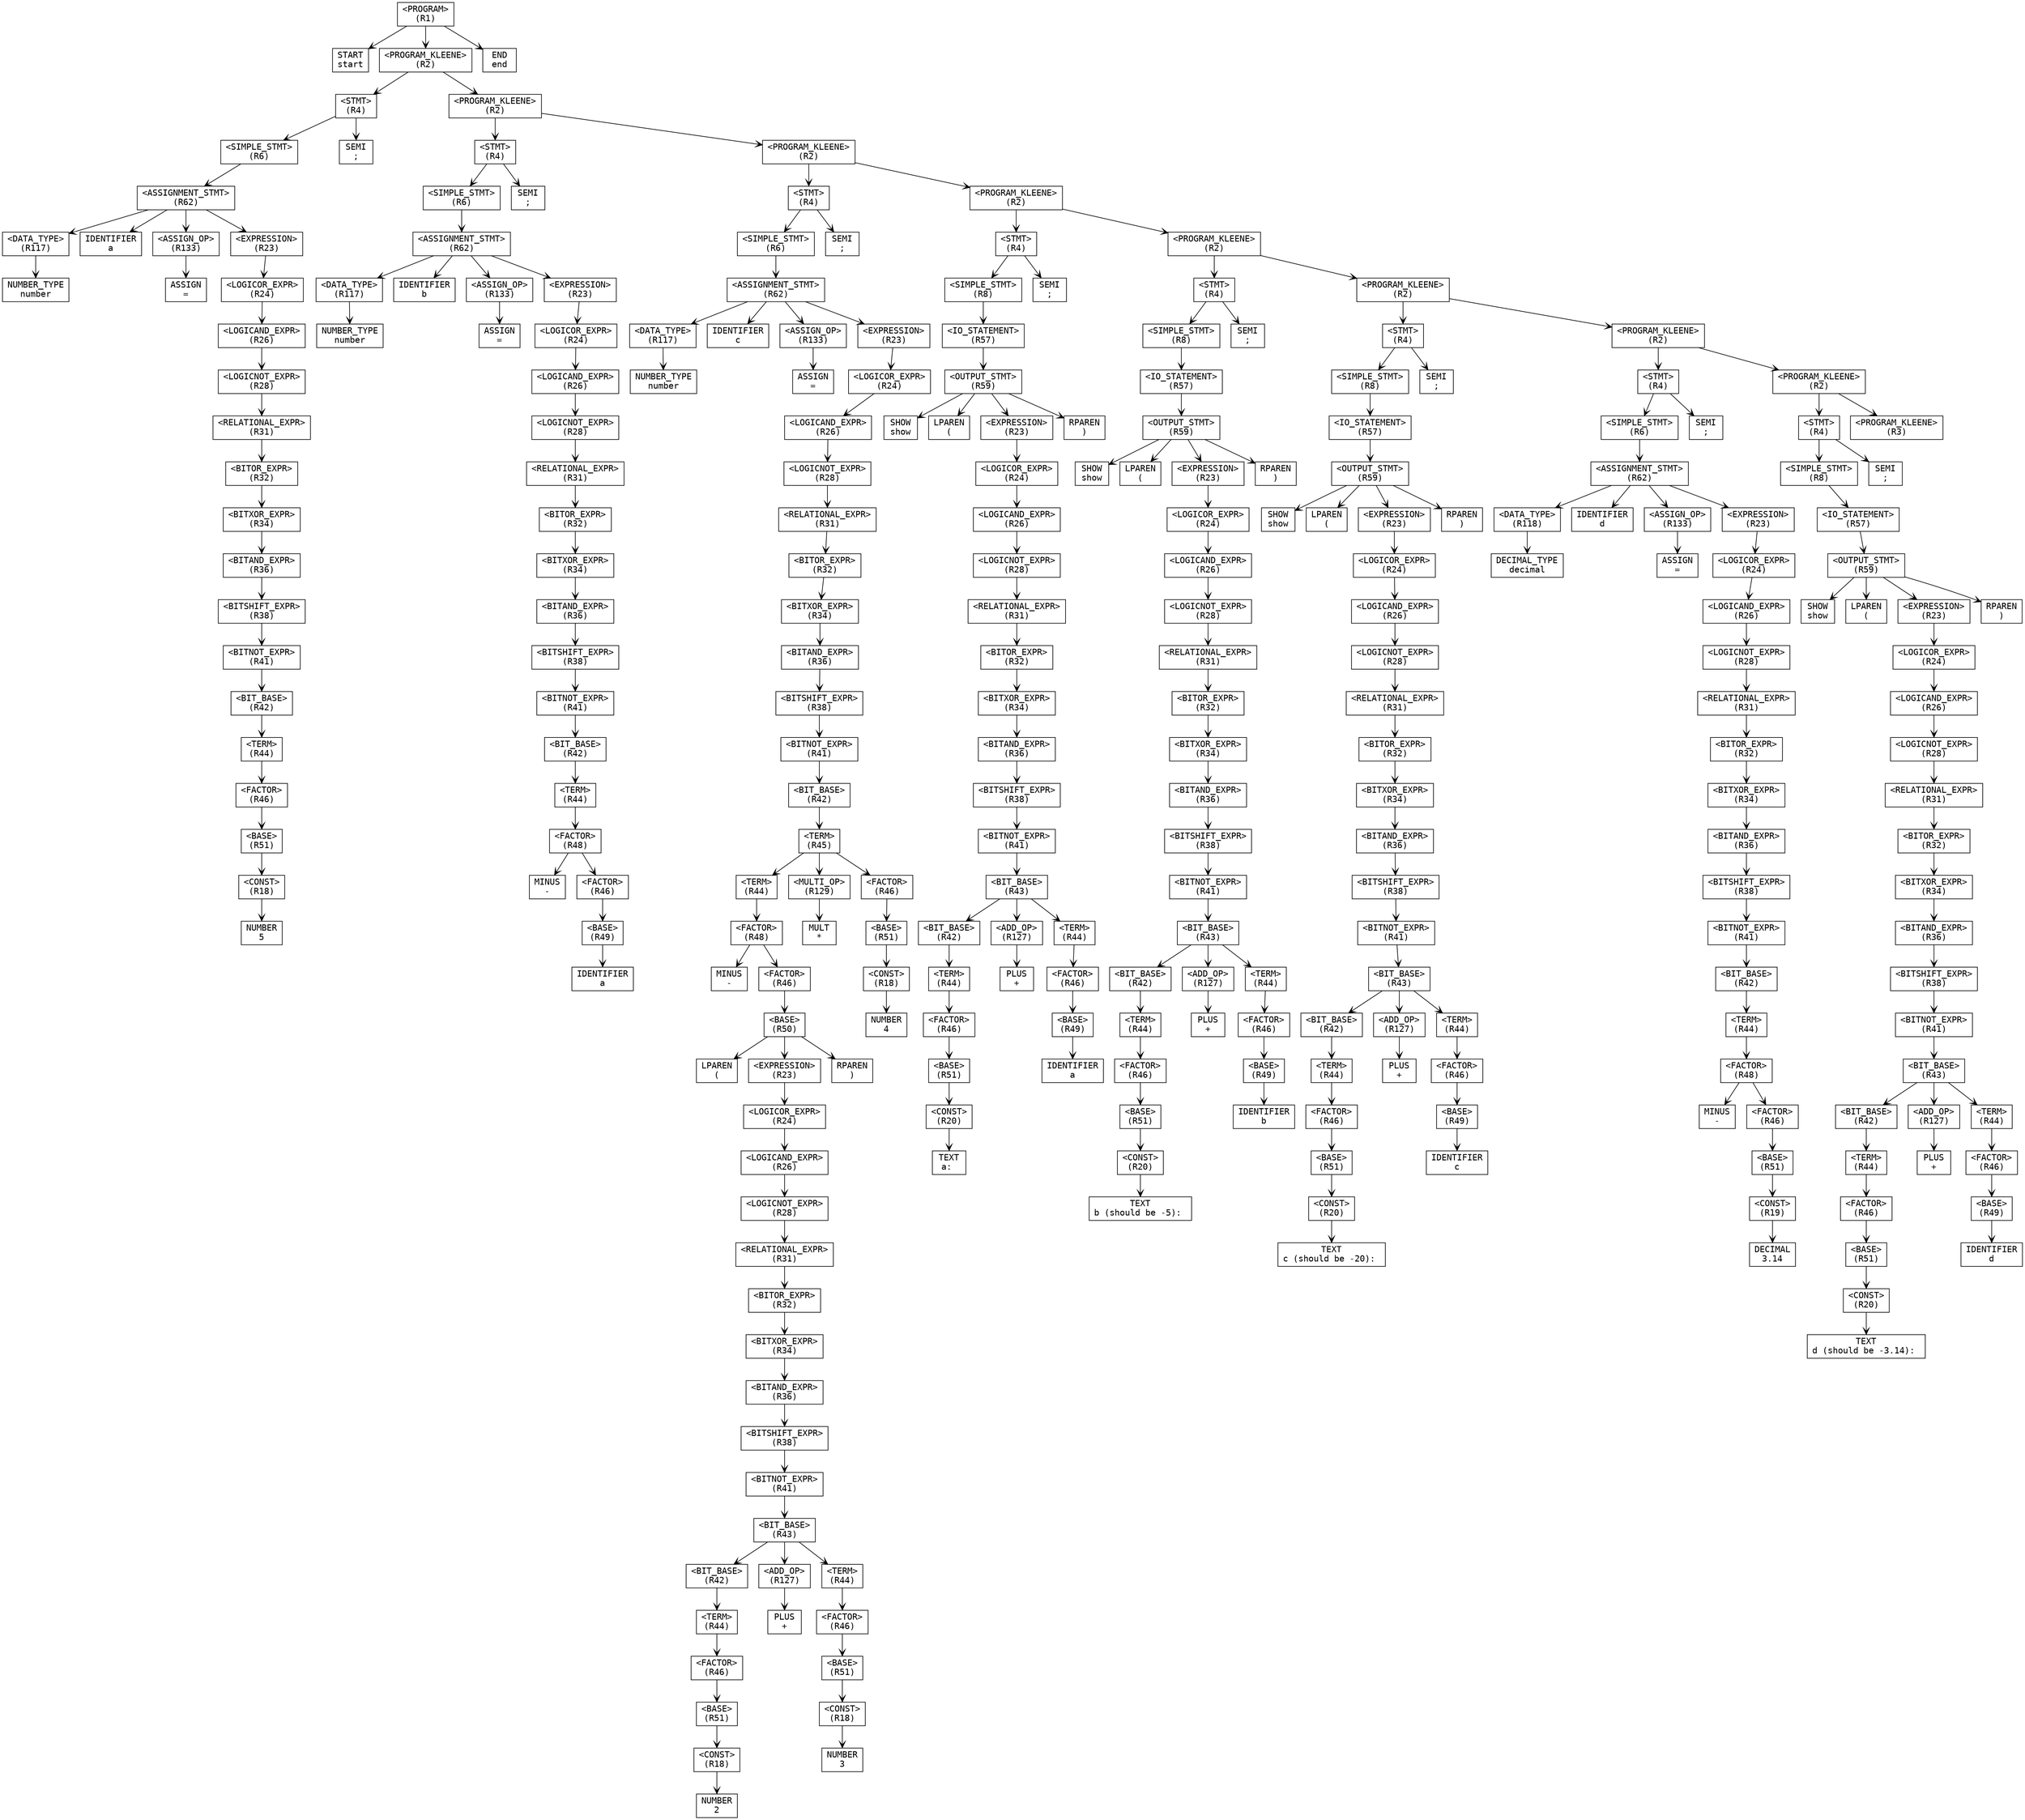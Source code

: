 digraph ParseTree {
  node [shape=box, fontname="Courier"];
  edge [arrowhead=vee];
  n1099975486 [label="<PROGRAM>\n(R1)"];
  n1692310401 [label="START\nstart"];
  n1099975486 -> n1692310401;
  n485081469 [label="<PROGRAM_KLEENE>\n(R2)"];
  n1356608316 [label="<STMT>\n(R4)"];
  n1485080858 [label="<SIMPLE_STMT>\n(R6)"];
  n1182232665 [label="<ASSIGNMENT_STMT>\n(R62)"];
  n340239299 [label="<DATA_TYPE>\n(R117)"];
  n624113572 [label="NUMBER_TYPE\nnumber"];
  n340239299 -> n624113572;
  n1182232665 -> n340239299;
  n1501800001 [label="IDENTIFIER\na"];
  n1182232665 -> n1501800001;
  n604758160 [label="<ASSIGN_OP>\n(R133)"];
  n226166377 [label="ASSIGN\n="];
  n604758160 -> n226166377;
  n1182232665 -> n604758160;
  n826908277 [label="<EXPRESSION>\n(R23)"];
  n1975293875 [label="<LOGICOR_EXPR>\n(R24)"];
  n248047348 [label="<LOGICAND_EXPR>\n(R26)"];
  n1532358922 [label="<LOGICNOT_EXPR>\n(R28)"];
  n638744099 [label="<RELATIONAL_EXPR>\n(R31)"];
  n922905693 [label="<BITOR_EXPR>\n(R32)"];
  n2117387023 [label="<BITXOR_EXPR>\n(R34)"];
  n169717858 [label="<BITAND_EXPR>\n(R36)"];
  n1066101868 [label="<BITSHIFT_EXPR>\n(R38)"];
  n458202948 [label="<BITNOT_EXPR>\n(R41)"];
  n1136331673 [label="<BIT_BASE>\n(R42)"];
  n608316716 [label="<TERM>\n(R44)"];
  n1078910404 [label="<FACTOR>\n(R46)"];
  n664592182 [label="<BASE>\n(R51)"];
  n1012989855 [label="<CONST>\n(R18)"];
  n167681650 [label="NUMBER\n5"];
  n1012989855 -> n167681650;
  n664592182 -> n1012989855;
  n1078910404 -> n664592182;
  n608316716 -> n1078910404;
  n1136331673 -> n608316716;
  n458202948 -> n1136331673;
  n1066101868 -> n458202948;
  n169717858 -> n1066101868;
  n2117387023 -> n169717858;
  n922905693 -> n2117387023;
  n638744099 -> n922905693;
  n1532358922 -> n638744099;
  n248047348 -> n1532358922;
  n1975293875 -> n248047348;
  n826908277 -> n1975293875;
  n1182232665 -> n826908277;
  n1485080858 -> n1182232665;
  n1356608316 -> n1485080858;
  n1063834228 [label="SEMI\n;"];
  n1356608316 -> n1063834228;
  n485081469 -> n1356608316;
  n2127351744 [label="<PROGRAM_KLEENE>\n(R2)"];
  n1164663681 [label="<STMT>\n(R4)"];
  n941314128 [label="<SIMPLE_STMT>\n(R6)"];
  n1092214357 [label="<ASSIGNMENT_STMT>\n(R62)"];
  n1504951161 [label="<DATA_TYPE>\n(R117)"];
  n1176192157 [label="NUMBER_TYPE\nnumber"];
  n1504951161 -> n1176192157;
  n1092214357 -> n1504951161;
  n610276830 [label="IDENTIFIER\nb"];
  n1092214357 -> n610276830;
  n730106993 [label="<ASSIGN_OP>\n(R133)"];
  n1873318411 [label="ASSIGN\n="];
  n730106993 -> n1873318411;
  n1092214357 -> n730106993;
  n1938492623 [label="<EXPRESSION>\n(R23)"];
  n1465985413 [label="<LOGICOR_EXPR>\n(R24)"];
  n1485422620 [label="<LOGICAND_EXPR>\n(R26)"];
  n1939487180 [label="<LOGICNOT_EXPR>\n(R28)"];
  n1482468868 [label="<RELATIONAL_EXPR>\n(R31)"];
  n103778699 [label="<BITOR_EXPR>\n(R32)"];
  n279978098 [label="<BITXOR_EXPR>\n(R34)"];
  n843460593 [label="<BITAND_EXPR>\n(R36)"];
  n265788211 [label="<BITSHIFT_EXPR>\n(R38)"];
  n1976445075 [label="<BITNOT_EXPR>\n(R41)"];
  n1693197800 [label="<BIT_BASE>\n(R42)"];
  n1733732131 [label="<TERM>\n(R44)"];
  n1424729849 [label="<FACTOR>\n(R48)"];
  n1348830791 [label="MINUS\n-"];
  n1424729849 -> n1348830791;
  n1428372166 [label="<FACTOR>\n(R46)"];
  n127852798 [label="<BASE>\n(R49)"];
  n248201882 [label="IDENTIFIER\na"];
  n127852798 -> n248201882;
  n1428372166 -> n127852798;
  n1424729849 -> n1428372166;
  n1733732131 -> n1424729849;
  n1693197800 -> n1733732131;
  n1976445075 -> n1693197800;
  n265788211 -> n1976445075;
  n843460593 -> n265788211;
  n279978098 -> n843460593;
  n103778699 -> n279978098;
  n1482468868 -> n103778699;
  n1939487180 -> n1482468868;
  n1485422620 -> n1939487180;
  n1465985413 -> n1485422620;
  n1938492623 -> n1465985413;
  n1092214357 -> n1938492623;
  n941314128 -> n1092214357;
  n1164663681 -> n941314128;
  n1918937786 [label="SEMI\n;"];
  n1164663681 -> n1918937786;
  n2127351744 -> n1164663681;
  n1054427962 [label="<PROGRAM_KLEENE>\n(R2)"];
  n1311823119 [label="<STMT>\n(R4)"];
  n448496065 [label="<SIMPLE_STMT>\n(R6)"];
  n1836703062 [label="<ASSIGNMENT_STMT>\n(R62)"];
  n428723032 [label="<DATA_TYPE>\n(R117)"];
  n1365114315 [label="NUMBER_TYPE\nnumber"];
  n428723032 -> n1365114315;
  n1836703062 -> n428723032;
  n397331368 [label="IDENTIFIER\nc"];
  n1836703062 -> n397331368;
  n882784102 [label="<ASSIGN_OP>\n(R133)"];
  n1128201638 [label="ASSIGN\n="];
  n882784102 -> n1128201638;
  n1836703062 -> n882784102;
  n2100556719 [label="<EXPRESSION>\n(R23)"];
  n480347178 [label="<LOGICOR_EXPR>\n(R24)"];
  n1505863135 [label="<LOGICAND_EXPR>\n(R26)"];
  n1831252108 [label="<LOGICNOT_EXPR>\n(R28)"];
  n258643980 [label="<RELATIONAL_EXPR>\n(R31)"];
  n536534303 [label="<BITOR_EXPR>\n(R32)"];
  n1262582882 [label="<BITXOR_EXPR>\n(R34)"];
  n331028310 [label="<BITAND_EXPR>\n(R36)"];
  n1221220309 [label="<BITSHIFT_EXPR>\n(R38)"];
  n26307062 [label="<BITNOT_EXPR>\n(R41)"];
  n1106487242 [label="<BIT_BASE>\n(R42)"];
  n179902725 [label="<TERM>\n(R45)"];
  n282559352 [label="<TERM>\n(R44)"];
  n444831309 [label="<FACTOR>\n(R48)"];
  n1175629600 [label="MINUS\n-"];
  n444831309 -> n1175629600;
  n69330902 [label="<FACTOR>\n(R46)"];
  n683763817 [label="<BASE>\n(R50)"];
  n787915458 [label="LPAREN\n("];
  n683763817 -> n787915458;
  n2102289299 [label="<EXPRESSION>\n(R23)"];
  n1985623227 [label="<LOGICOR_EXPR>\n(R24)"];
  n1442547769 [label="<LOGICAND_EXPR>\n(R26)"];
  n1317060854 [label="<LOGICNOT_EXPR>\n(R28)"];
  n1079795790 [label="<RELATIONAL_EXPR>\n(R31)"];
  n1736731410 [label="<BITOR_EXPR>\n(R32)"];
  n1849134491 [label="<BITXOR_EXPR>\n(R34)"];
  n653813723 [label="<BITAND_EXPR>\n(R36)"];
  n92618074 [label="<BITSHIFT_EXPR>\n(R38)"];
  n1100810755 [label="<BITNOT_EXPR>\n(R41)"];
  n328469758 [label="<BIT_BASE>\n(R43)"];
  n1983346664 [label="<BIT_BASE>\n(R42)"];
  n1526004633 [label="<TERM>\n(R44)"];
  n1938833366 [label="<FACTOR>\n(R46)"];
  n1087389350 [label="<BASE>\n(R51)"];
  n227907939 [label="<CONST>\n(R18)"];
  n1891664763 [label="NUMBER\n2"];
  n227907939 -> n1891664763;
  n1087389350 -> n227907939;
  n1938833366 -> n1087389350;
  n1526004633 -> n1938833366;
  n1983346664 -> n1526004633;
  n328469758 -> n1983346664;
  n39611450 [label="<ADD_OP>\n(R127)"];
  n1127765977 [label="PLUS\n+"];
  n39611450 -> n1127765977;
  n328469758 -> n39611450;
  n1657245788 [label="<TERM>\n(R44)"];
  n375921700 [label="<FACTOR>\n(R46)"];
  n1999937391 [label="<BASE>\n(R51)"];
  n1991477455 [label="<CONST>\n(R18)"];
  n682144565 [label="NUMBER\n3"];
  n1991477455 -> n682144565;
  n1999937391 -> n1991477455;
  n375921700 -> n1999937391;
  n1657245788 -> n375921700;
  n328469758 -> n1657245788;
  n1100810755 -> n328469758;
  n92618074 -> n1100810755;
  n653813723 -> n92618074;
  n1849134491 -> n653813723;
  n1736731410 -> n1849134491;
  n1079795790 -> n1736731410;
  n1317060854 -> n1079795790;
  n1442547769 -> n1317060854;
  n1985623227 -> n1442547769;
  n2102289299 -> n1985623227;
  n683763817 -> n2102289299;
  n2121728824 [label="RPAREN\n)"];
  n683763817 -> n2121728824;
  n69330902 -> n683763817;
  n444831309 -> n69330902;
  n282559352 -> n444831309;
  n179902725 -> n282559352;
  n761996414 [label="<MULTI_OP>\n(R129)"];
  n1198798060 [label="MULT\n*"];
  n761996414 -> n1198798060;
  n179902725 -> n761996414;
  n707270188 [label="<FACTOR>\n(R46)"];
  n1820376722 [label="<BASE>\n(R51)"];
  n406601640 [label="<CONST>\n(R18)"];
  n2114566935 [label="NUMBER\n4"];
  n406601640 -> n2114566935;
  n1820376722 -> n406601640;
  n707270188 -> n1820376722;
  n179902725 -> n707270188;
  n1106487242 -> n179902725;
  n26307062 -> n1106487242;
  n1221220309 -> n26307062;
  n331028310 -> n1221220309;
  n1262582882 -> n331028310;
  n536534303 -> n1262582882;
  n258643980 -> n536534303;
  n1831252108 -> n258643980;
  n1505863135 -> n1831252108;
  n480347178 -> n1505863135;
  n2100556719 -> n480347178;
  n1836703062 -> n2100556719;
  n448496065 -> n1836703062;
  n1311823119 -> n448496065;
  n351947660 [label="SEMI\n;"];
  n1311823119 -> n351947660;
  n1054427962 -> n1311823119;
  n2103903151 [label="<PROGRAM_KLEENE>\n(R2)"];
  n73380564 [label="<STMT>\n(R4)"];
  n926773323 [label="<SIMPLE_STMT>\n(R8)"];
  n1910373131 [label="<IO_STATEMENT>\n(R57)"];
  n887289060 [label="<OUTPUT_STMT>\n(R59)"];
  n1297230270 [label="SHOW\nshow"];
  n887289060 -> n1297230270;
  n288470903 [label="LPAREN\n("];
  n887289060 -> n288470903;
  n262800377 [label="<EXPRESSION>\n(R23)"];
  n751604540 [label="<LOGICOR_EXPR>\n(R24)"];
  n1880051906 [label="<LOGICAND_EXPR>\n(R26)"];
  n1822018491 [label="<LOGICNOT_EXPR>\n(R28)"];
  n863217690 [label="<RELATIONAL_EXPR>\n(R31)"];
  n2070845499 [label="<BITOR_EXPR>\n(R32)"];
  n1902989012 [label="<BITXOR_EXPR>\n(R34)"];
  n1401657169 [label="<BITAND_EXPR>\n(R36)"];
  n2107037250 [label="<BITSHIFT_EXPR>\n(R38)"];
  n1924544139 [label="<BITNOT_EXPR>\n(R41)"];
  n1773592039 [label="<BIT_BASE>\n(R43)"];
  n1720250015 [label="<BIT_BASE>\n(R42)"];
  n761729226 [label="<TERM>\n(R44)"];
  n1848015235 [label="<FACTOR>\n(R46)"];
  n824232005 [label="<BASE>\n(R51)"];
  n276636904 [label="<CONST>\n(R20)"];
  n92903277 [label="TEXT\na: "];
  n276636904 -> n92903277;
  n824232005 -> n276636904;
  n1848015235 -> n824232005;
  n761729226 -> n1848015235;
  n1720250015 -> n761729226;
  n1773592039 -> n1720250015;
  n1480461374 [label="<ADD_OP>\n(R127)"];
  n1869321628 [label="PLUS\n+"];
  n1480461374 -> n1869321628;
  n1773592039 -> n1480461374;
  n373864189 [label="<TERM>\n(R44)"];
  n1605593510 [label="<FACTOR>\n(R46)"];
  n2009383314 [label="<BASE>\n(R49)"];
  n1152417155 [label="IDENTIFIER\na"];
  n2009383314 -> n1152417155;
  n1605593510 -> n2009383314;
  n373864189 -> n1605593510;
  n1773592039 -> n373864189;
  n1924544139 -> n1773592039;
  n2107037250 -> n1924544139;
  n1401657169 -> n2107037250;
  n1902989012 -> n1401657169;
  n2070845499 -> n1902989012;
  n863217690 -> n2070845499;
  n1822018491 -> n863217690;
  n1880051906 -> n1822018491;
  n751604540 -> n1880051906;
  n262800377 -> n751604540;
  n887289060 -> n262800377;
  n396149942 [label="RPAREN\n)"];
  n887289060 -> n396149942;
  n1910373131 -> n887289060;
  n926773323 -> n1910373131;
  n73380564 -> n926773323;
  n1403412922 [label="SEMI\n;"];
  n73380564 -> n1403412922;
  n2103903151 -> n73380564;
  n37741069 [label="<PROGRAM_KLEENE>\n(R2)"];
  n1160039340 [label="<STMT>\n(R4)"];
  n879501002 [label="<SIMPLE_STMT>\n(R8)"];
  n1411842636 [label="<IO_STATEMENT>\n(R57)"];
  n695582031 [label="<OUTPUT_STMT>\n(R59)"];
  n1257208422 [label="SHOW\nshow"];
  n695582031 -> n1257208422;
  n505522111 [label="LPAREN\n("];
  n695582031 -> n505522111;
  n1928917845 [label="<EXPRESSION>\n(R23)"];
  n1986246528 [label="<LOGICOR_EXPR>\n(R24)"];
  n1198448480 [label="<LOGICAND_EXPR>\n(R26)"];
  n1415677037 [label="<LOGICNOT_EXPR>\n(R28)"];
  n1630971887 [label="<RELATIONAL_EXPR>\n(R31)"];
  n167957502 [label="<BITOR_EXPR>\n(R32)"];
  n992385025 [label="<BITXOR_EXPR>\n(R34)"];
  n1673273828 [label="<BITAND_EXPR>\n(R36)"];
  n937556899 [label="<BITSHIFT_EXPR>\n(R38)"];
  n727729026 [label="<BITNOT_EXPR>\n(R41)"];
  n604582015 [label="<BIT_BASE>\n(R43)"];
  n641242651 [label="<BIT_BASE>\n(R42)"];
  n507268508 [label="<TERM>\n(R44)"];
  n929653130 [label="<FACTOR>\n(R46)"];
  n1510876624 [label="<BASE>\n(R51)"];
  n946141380 [label="<CONST>\n(R20)"];
  n1153958649 [label="TEXT\nb (should be -5): "];
  n946141380 -> n1153958649;
  n1510876624 -> n946141380;
  n929653130 -> n1510876624;
  n507268508 -> n929653130;
  n641242651 -> n507268508;
  n604582015 -> n641242651;
  n953241307 [label="<ADD_OP>\n(R127)"];
  n324721844 [label="PLUS\n+"];
  n953241307 -> n324721844;
  n604582015 -> n953241307;
  n216507587 [label="<TERM>\n(R44)"];
  n146583660 [label="<FACTOR>\n(R46)"];
  n975802422 [label="<BASE>\n(R49)"];
  n2136163515 [label="IDENTIFIER\nb"];
  n975802422 -> n2136163515;
  n146583660 -> n975802422;
  n216507587 -> n146583660;
  n604582015 -> n216507587;
  n727729026 -> n604582015;
  n937556899 -> n727729026;
  n1673273828 -> n937556899;
  n992385025 -> n1673273828;
  n167957502 -> n992385025;
  n1630971887 -> n167957502;
  n1415677037 -> n1630971887;
  n1198448480 -> n1415677037;
  n1986246528 -> n1198448480;
  n1928917845 -> n1986246528;
  n695582031 -> n1928917845;
  n1319319086 [label="RPAREN\n)"];
  n695582031 -> n1319319086;
  n1411842636 -> n695582031;
  n879501002 -> n1411842636;
  n1160039340 -> n879501002;
  n603050054 [label="SEMI\n;"];
  n1160039340 -> n603050054;
  n37741069 -> n1160039340;
  n1437555758 [label="<PROGRAM_KLEENE>\n(R2)"];
  n809282748 [label="<STMT>\n(R4)"];
  n1736048339 [label="<SIMPLE_STMT>\n(R8)"];
  n1252483482 [label="<IO_STATEMENT>\n(R57)"];
  n1699093196 [label="<OUTPUT_STMT>\n(R59)"];
  n818545556 [label="SHOW\nshow"];
  n1699093196 -> n818545556;
  n418249784 [label="LPAREN\n("];
  n1699093196 -> n418249784;
  n1773659406 [label="<EXPRESSION>\n(R23)"];
  n1014108814 [label="<LOGICOR_EXPR>\n(R24)"];
  n1547989047 [label="<LOGICAND_EXPR>\n(R26)"];
  n725568443 [label="<LOGICNOT_EXPR>\n(R28)"];
  n2113291335 [label="<RELATIONAL_EXPR>\n(R31)"];
  n1362939669 [label="<BITOR_EXPR>\n(R32)"];
  n780585165 [label="<BITXOR_EXPR>\n(R34)"];
  n2134195253 [label="<BITAND_EXPR>\n(R36)"];
  n808356840 [label="<BITSHIFT_EXPR>\n(R38)"];
  n131968671 [label="<BITNOT_EXPR>\n(R41)"];
  n520478217 [label="<BIT_BASE>\n(R43)"];
  n1233620296 [label="<BIT_BASE>\n(R42)"];
  n229781083 [label="<TERM>\n(R44)"];
  n1735508004 [label="<FACTOR>\n(R46)"];
  n1446362965 [label="<BASE>\n(R51)"];
  n590189846 [label="<CONST>\n(R20)"];
  n1072805854 [label="TEXT\nc (should be -20): "];
  n590189846 -> n1072805854;
  n1446362965 -> n590189846;
  n1735508004 -> n1446362965;
  n229781083 -> n1735508004;
  n1233620296 -> n229781083;
  n520478217 -> n1233620296;
  n1458057444 [label="<ADD_OP>\n(R127)"];
  n769454715 [label="PLUS\n+"];
  n1458057444 -> n769454715;
  n520478217 -> n1458057444;
  n1654020083 [label="<TERM>\n(R44)"];
  n1357595448 [label="<FACTOR>\n(R46)"];
  n1192437457 [label="<BASE>\n(R49)"];
  n227953506 [label="IDENTIFIER\nc"];
  n1192437457 -> n227953506;
  n1357595448 -> n1192437457;
  n1654020083 -> n1357595448;
  n520478217 -> n1654020083;
  n131968671 -> n520478217;
  n808356840 -> n131968671;
  n2134195253 -> n808356840;
  n780585165 -> n2134195253;
  n1362939669 -> n780585165;
  n2113291335 -> n1362939669;
  n725568443 -> n2113291335;
  n1547989047 -> n725568443;
  n1014108814 -> n1547989047;
  n1773659406 -> n1014108814;
  n1699093196 -> n1773659406;
  n1575992556 [label="RPAREN\n)"];
  n1699093196 -> n1575992556;
  n1252483482 -> n1699093196;
  n1736048339 -> n1252483482;
  n809282748 -> n1736048339;
  n1469568746 [label="SEMI\n;"];
  n809282748 -> n1469568746;
  n1437555758 -> n809282748;
  n158095207 [label="<PROGRAM_KLEENE>\n(R2)"];
  n916377715 [label="<STMT>\n(R4)"];
  n372642448 [label="<SIMPLE_STMT>\n(R6)"];
  n2147464762 [label="<ASSIGNMENT_STMT>\n(R62)"];
  n348328397 [label="<DATA_TYPE>\n(R118)"];
  n1419658862 [label="DECIMAL_TYPE\ndecimal"];
  n348328397 -> n1419658862;
  n2147464762 -> n348328397;
  n1922727167 [label="IDENTIFIER\nd"];
  n2147464762 -> n1922727167;
  n1893092080 [label="<ASSIGN_OP>\n(R133)"];
  n2090295390 [label="ASSIGN\n="];
  n1893092080 -> n2090295390;
  n2147464762 -> n1893092080;
  n1520231572 [label="<EXPRESSION>\n(R23)"];
  n2076186300 [label="<LOGICOR_EXPR>\n(R24)"];
  n956519166 [label="<LOGICAND_EXPR>\n(R26)"];
  n2127646736 [label="<LOGICNOT_EXPR>\n(R28)"];
  n1138008858 [label="<RELATIONAL_EXPR>\n(R31)"];
  n953825322 [label="<BITOR_EXPR>\n(R32)"];
  n460134765 [label="<BITXOR_EXPR>\n(R34)"];
  n1875413952 [label="<BITAND_EXPR>\n(R36)"];
  n157432144 [label="<BITSHIFT_EXPR>\n(R38)"];
  n1611680574 [label="<BITNOT_EXPR>\n(R41)"];
  n323325984 [label="<BIT_BASE>\n(R42)"];
  n955817731 [label="<TERM>\n(R44)"];
  n541628917 [label="<FACTOR>\n(R48)"];
  n1122205561 [label="MINUS\n-"];
  n541628917 -> n1122205561;
  n2107122581 [label="<FACTOR>\n(R46)"];
  n31767458 [label="<BASE>\n(R51)"];
  n1703353690 [label="<CONST>\n(R19)"];
  n1019657764 [label="DECIMAL\n3.14"];
  n1703353690 -> n1019657764;
  n31767458 -> n1703353690;
  n2107122581 -> n31767458;
  n541628917 -> n2107122581;
  n955817731 -> n541628917;
  n323325984 -> n955817731;
  n1611680574 -> n323325984;
  n157432144 -> n1611680574;
  n1875413952 -> n157432144;
  n460134765 -> n1875413952;
  n953825322 -> n460134765;
  n1138008858 -> n953825322;
  n2127646736 -> n1138008858;
  n956519166 -> n2127646736;
  n2076186300 -> n956519166;
  n1520231572 -> n2076186300;
  n2147464762 -> n1520231572;
  n372642448 -> n2147464762;
  n916377715 -> n372642448;
  n8304290 [label="SEMI\n;"];
  n916377715 -> n8304290;
  n158095207 -> n916377715;
  n618865828 [label="<PROGRAM_KLEENE>\n(R2)"];
  n2043908271 [label="<STMT>\n(R4)"];
  n1894589999 [label="<SIMPLE_STMT>\n(R8)"];
  n97735990 [label="<IO_STATEMENT>\n(R57)"];
  n950572844 [label="<OUTPUT_STMT>\n(R59)"];
  n1570455166 [label="SHOW\nshow"];
  n950572844 -> n1570455166;
  n1155442620 [label="LPAREN\n("];
  n950572844 -> n1155442620;
  n1530605812 [label="<EXPRESSION>\n(R23)"];
  n668388680 [label="<LOGICOR_EXPR>\n(R24)"];
  n599420674 [label="<LOGICAND_EXPR>\n(R26)"];
  n317247374 [label="<LOGICNOT_EXPR>\n(R28)"];
  n274133431 [label="<RELATIONAL_EXPR>\n(R31)"];
  n24892024 [label="<BITOR_EXPR>\n(R32)"];
  n1900637994 [label="<BITXOR_EXPR>\n(R34)"];
  n621369906 [label="<BITAND_EXPR>\n(R36)"];
  n49663085 [label="<BITSHIFT_EXPR>\n(R38)"];
  n1573008985 [label="<BITNOT_EXPR>\n(R41)"];
  n1732780788 [label="<BIT_BASE>\n(R43)"];
  n150944997 [label="<BIT_BASE>\n(R42)"];
  n616894259 [label="<TERM>\n(R44)"];
  n1752798476 [label="<FACTOR>\n(R46)"];
  n1308640629 [label="<BASE>\n(R51)"];
  n1072250948 [label="<CONST>\n(R20)"];
  n869891101 [label="TEXT\nd (should be -3.14): "];
  n1072250948 -> n869891101;
  n1308640629 -> n1072250948;
  n1752798476 -> n1308640629;
  n616894259 -> n1752798476;
  n150944997 -> n616894259;
  n1732780788 -> n150944997;
  n397172383 [label="<ADD_OP>\n(R127)"];
  n1540066034 [label="PLUS\n+"];
  n397172383 -> n1540066034;
  n1732780788 -> n397172383;
  n785717935 [label="<TERM>\n(R44)"];
  n1444197116 [label="<FACTOR>\n(R46)"];
  n599348743 [label="<BASE>\n(R49)"];
  n614651032 [label="IDENTIFIER\nd"];
  n599348743 -> n614651032;
  n1444197116 -> n599348743;
  n785717935 -> n1444197116;
  n1732780788 -> n785717935;
  n1573008985 -> n1732780788;
  n49663085 -> n1573008985;
  n621369906 -> n49663085;
  n1900637994 -> n621369906;
  n24892024 -> n1900637994;
  n274133431 -> n24892024;
  n317247374 -> n274133431;
  n599420674 -> n317247374;
  n668388680 -> n599420674;
  n1530605812 -> n668388680;
  n950572844 -> n1530605812;
  n572826305 [label="RPAREN\n)"];
  n950572844 -> n572826305;
  n97735990 -> n950572844;
  n1894589999 -> n97735990;
  n2043908271 -> n1894589999;
  n1372878635 [label="SEMI\n;"];
  n2043908271 -> n1372878635;
  n618865828 -> n2043908271;
  n942938744 [label="<PROGRAM_KLEENE>\n(R3)"];
  n618865828 -> n942938744;
  n158095207 -> n618865828;
  n1437555758 -> n158095207;
  n37741069 -> n1437555758;
  n2103903151 -> n37741069;
  n1054427962 -> n2103903151;
  n2127351744 -> n1054427962;
  n485081469 -> n2127351744;
  n1099975486 -> n485081469;
  n176168946 [label="END\nend"];
  n1099975486 -> n176168946;
}
